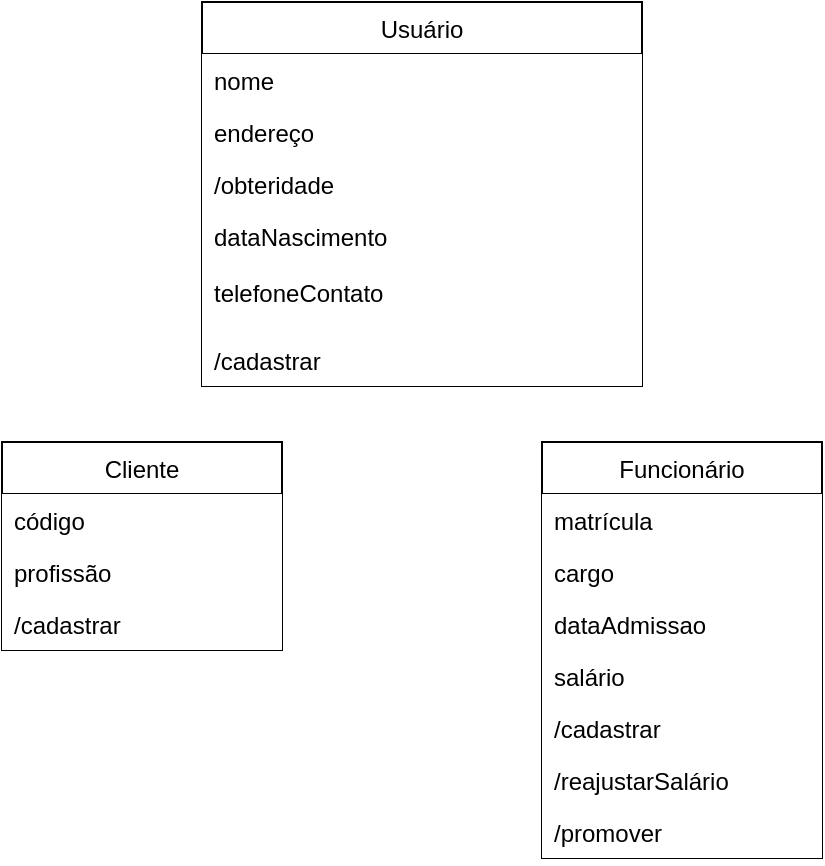 <mxfile version="13.6.5" type="device"><diagram id="mTdIfotCNtronVAYyOK-" name="Page-1"><mxGraphModel dx="1068" dy="660" grid="1" gridSize="10" guides="1" tooltips="1" connect="1" arrows="1" fold="1" page="1" pageScale="1" pageWidth="827" pageHeight="1169" math="0" shadow="0"><root><mxCell id="0"/><mxCell id="1" parent="0"/><mxCell id="wKX6J4WWym51aRA-tFZL-112" value="Usuário" style="swimlane;fontStyle=0;childLayout=stackLayout;horizontal=1;startSize=26;fillColor=#FFFFFF;horizontalStack=0;resizeParent=1;resizeParentMax=0;resizeLast=0;collapsible=1;marginBottom=0;" vertex="1" parent="1"><mxGeometry x="310" y="500" width="220" height="192" as="geometry"/></mxCell><mxCell id="wKX6J4WWym51aRA-tFZL-113" value="nome" style="text;strokeColor=none;fillColor=#FFFFFF;align=left;verticalAlign=top;spacingLeft=4;spacingRight=4;overflow=hidden;rotatable=0;points=[[0,0.5],[1,0.5]];portConstraint=eastwest;" vertex="1" parent="wKX6J4WWym51aRA-tFZL-112"><mxGeometry y="26" width="220" height="26" as="geometry"/></mxCell><mxCell id="wKX6J4WWym51aRA-tFZL-114" value="endereço" style="text;strokeColor=none;fillColor=#FFFFFF;align=left;verticalAlign=top;spacingLeft=4;spacingRight=4;overflow=hidden;rotatable=0;points=[[0,0.5],[1,0.5]];portConstraint=eastwest;" vertex="1" parent="wKX6J4WWym51aRA-tFZL-112"><mxGeometry y="52" width="220" height="26" as="geometry"/></mxCell><mxCell id="wKX6J4WWym51aRA-tFZL-115" value="/obteridade" style="text;strokeColor=none;fillColor=#FFFFFF;align=left;verticalAlign=top;spacingLeft=4;spacingRight=4;overflow=hidden;rotatable=0;points=[[0,0.5],[1,0.5]];portConstraint=eastwest;" vertex="1" parent="wKX6J4WWym51aRA-tFZL-112"><mxGeometry y="78" width="220" height="26" as="geometry"/></mxCell><mxCell id="wKX6J4WWym51aRA-tFZL-116" value="dataNascimento&#xA;&#xA;telefoneContato" style="text;strokeColor=none;fillColor=#FFFFFF;align=left;verticalAlign=top;spacingLeft=4;spacingRight=4;overflow=hidden;rotatable=0;points=[[0,0.5],[1,0.5]];portConstraint=eastwest;" vertex="1" parent="wKX6J4WWym51aRA-tFZL-112"><mxGeometry y="104" width="220" height="62" as="geometry"/></mxCell><mxCell id="wKX6J4WWym51aRA-tFZL-117" value="/cadastrar" style="text;strokeColor=none;fillColor=#FFFFFF;align=left;verticalAlign=top;spacingLeft=4;spacingRight=4;overflow=hidden;rotatable=0;points=[[0,0.5],[1,0.5]];portConstraint=eastwest;" vertex="1" parent="wKX6J4WWym51aRA-tFZL-112"><mxGeometry y="166" width="220" height="26" as="geometry"/></mxCell><mxCell id="wKX6J4WWym51aRA-tFZL-118" value="Funcionário" style="swimlane;fontStyle=0;childLayout=stackLayout;horizontal=1;startSize=26;fillColor=#FFFFFF;horizontalStack=0;resizeParent=1;resizeParentMax=0;resizeLast=0;collapsible=1;marginBottom=0;" vertex="1" parent="1"><mxGeometry x="480" y="720" width="140" height="208" as="geometry"/></mxCell><mxCell id="wKX6J4WWym51aRA-tFZL-119" value="matrícula" style="text;strokeColor=none;fillColor=#FFFFFF;align=left;verticalAlign=top;spacingLeft=4;spacingRight=4;overflow=hidden;rotatable=0;points=[[0,0.5],[1,0.5]];portConstraint=eastwest;" vertex="1" parent="wKX6J4WWym51aRA-tFZL-118"><mxGeometry y="26" width="140" height="26" as="geometry"/></mxCell><mxCell id="wKX6J4WWym51aRA-tFZL-120" value="cargo" style="text;strokeColor=none;fillColor=#FFFFFF;align=left;verticalAlign=top;spacingLeft=4;spacingRight=4;overflow=hidden;rotatable=0;points=[[0,0.5],[1,0.5]];portConstraint=eastwest;" vertex="1" parent="wKX6J4WWym51aRA-tFZL-118"><mxGeometry y="52" width="140" height="26" as="geometry"/></mxCell><mxCell id="wKX6J4WWym51aRA-tFZL-121" value="dataAdmissao" style="text;strokeColor=none;fillColor=#FFFFFF;align=left;verticalAlign=top;spacingLeft=4;spacingRight=4;overflow=hidden;rotatable=0;points=[[0,0.5],[1,0.5]];portConstraint=eastwest;" vertex="1" parent="wKX6J4WWym51aRA-tFZL-118"><mxGeometry y="78" width="140" height="26" as="geometry"/></mxCell><mxCell id="wKX6J4WWym51aRA-tFZL-122" value="salário&#xA;" style="text;strokeColor=none;fillColor=#FFFFFF;align=left;verticalAlign=top;spacingLeft=4;spacingRight=4;overflow=hidden;rotatable=0;points=[[0,0.5],[1,0.5]];portConstraint=eastwest;" vertex="1" parent="wKX6J4WWym51aRA-tFZL-118"><mxGeometry y="104" width="140" height="26" as="geometry"/></mxCell><mxCell id="wKX6J4WWym51aRA-tFZL-123" value="/cadastrar" style="text;strokeColor=none;fillColor=#FFFFFF;align=left;verticalAlign=top;spacingLeft=4;spacingRight=4;overflow=hidden;rotatable=0;points=[[0,0.5],[1,0.5]];portConstraint=eastwest;" vertex="1" parent="wKX6J4WWym51aRA-tFZL-118"><mxGeometry y="130" width="140" height="26" as="geometry"/></mxCell><mxCell id="wKX6J4WWym51aRA-tFZL-124" value="/reajustarSalário" style="text;strokeColor=none;fillColor=#FFFFFF;align=left;verticalAlign=top;spacingLeft=4;spacingRight=4;overflow=hidden;rotatable=0;points=[[0,0.5],[1,0.5]];portConstraint=eastwest;" vertex="1" parent="wKX6J4WWym51aRA-tFZL-118"><mxGeometry y="156" width="140" height="26" as="geometry"/></mxCell><mxCell id="wKX6J4WWym51aRA-tFZL-125" value="/promover" style="text;strokeColor=none;fillColor=#FFFFFF;align=left;verticalAlign=top;spacingLeft=4;spacingRight=4;overflow=hidden;rotatable=0;points=[[0,0.5],[1,0.5]];portConstraint=eastwest;" vertex="1" parent="wKX6J4WWym51aRA-tFZL-118"><mxGeometry y="182" width="140" height="26" as="geometry"/></mxCell><mxCell id="wKX6J4WWym51aRA-tFZL-126" value="Cliente" style="swimlane;fontStyle=0;childLayout=stackLayout;horizontal=1;startSize=26;fillColor=#FFFFFF;horizontalStack=0;resizeParent=1;resizeParentMax=0;resizeLast=0;collapsible=1;marginBottom=0;" vertex="1" parent="1"><mxGeometry x="210" y="720" width="140" height="104" as="geometry"/></mxCell><mxCell id="wKX6J4WWym51aRA-tFZL-127" value="código" style="text;strokeColor=none;fillColor=#FFFFFF;align=left;verticalAlign=top;spacingLeft=4;spacingRight=4;overflow=hidden;rotatable=0;points=[[0,0.5],[1,0.5]];portConstraint=eastwest;" vertex="1" parent="wKX6J4WWym51aRA-tFZL-126"><mxGeometry y="26" width="140" height="26" as="geometry"/></mxCell><mxCell id="wKX6J4WWym51aRA-tFZL-128" value="profissão" style="text;strokeColor=none;fillColor=#FFFFFF;align=left;verticalAlign=top;spacingLeft=4;spacingRight=4;overflow=hidden;rotatable=0;points=[[0,0.5],[1,0.5]];portConstraint=eastwest;" vertex="1" parent="wKX6J4WWym51aRA-tFZL-126"><mxGeometry y="52" width="140" height="26" as="geometry"/></mxCell><mxCell id="wKX6J4WWym51aRA-tFZL-129" value="/cadastrar" style="text;strokeColor=none;fillColor=#FFFFFF;align=left;verticalAlign=top;spacingLeft=4;spacingRight=4;overflow=hidden;rotatable=0;points=[[0,0.5],[1,0.5]];portConstraint=eastwest;" vertex="1" parent="wKX6J4WWym51aRA-tFZL-126"><mxGeometry y="78" width="140" height="26" as="geometry"/></mxCell></root></mxGraphModel></diagram></mxfile>